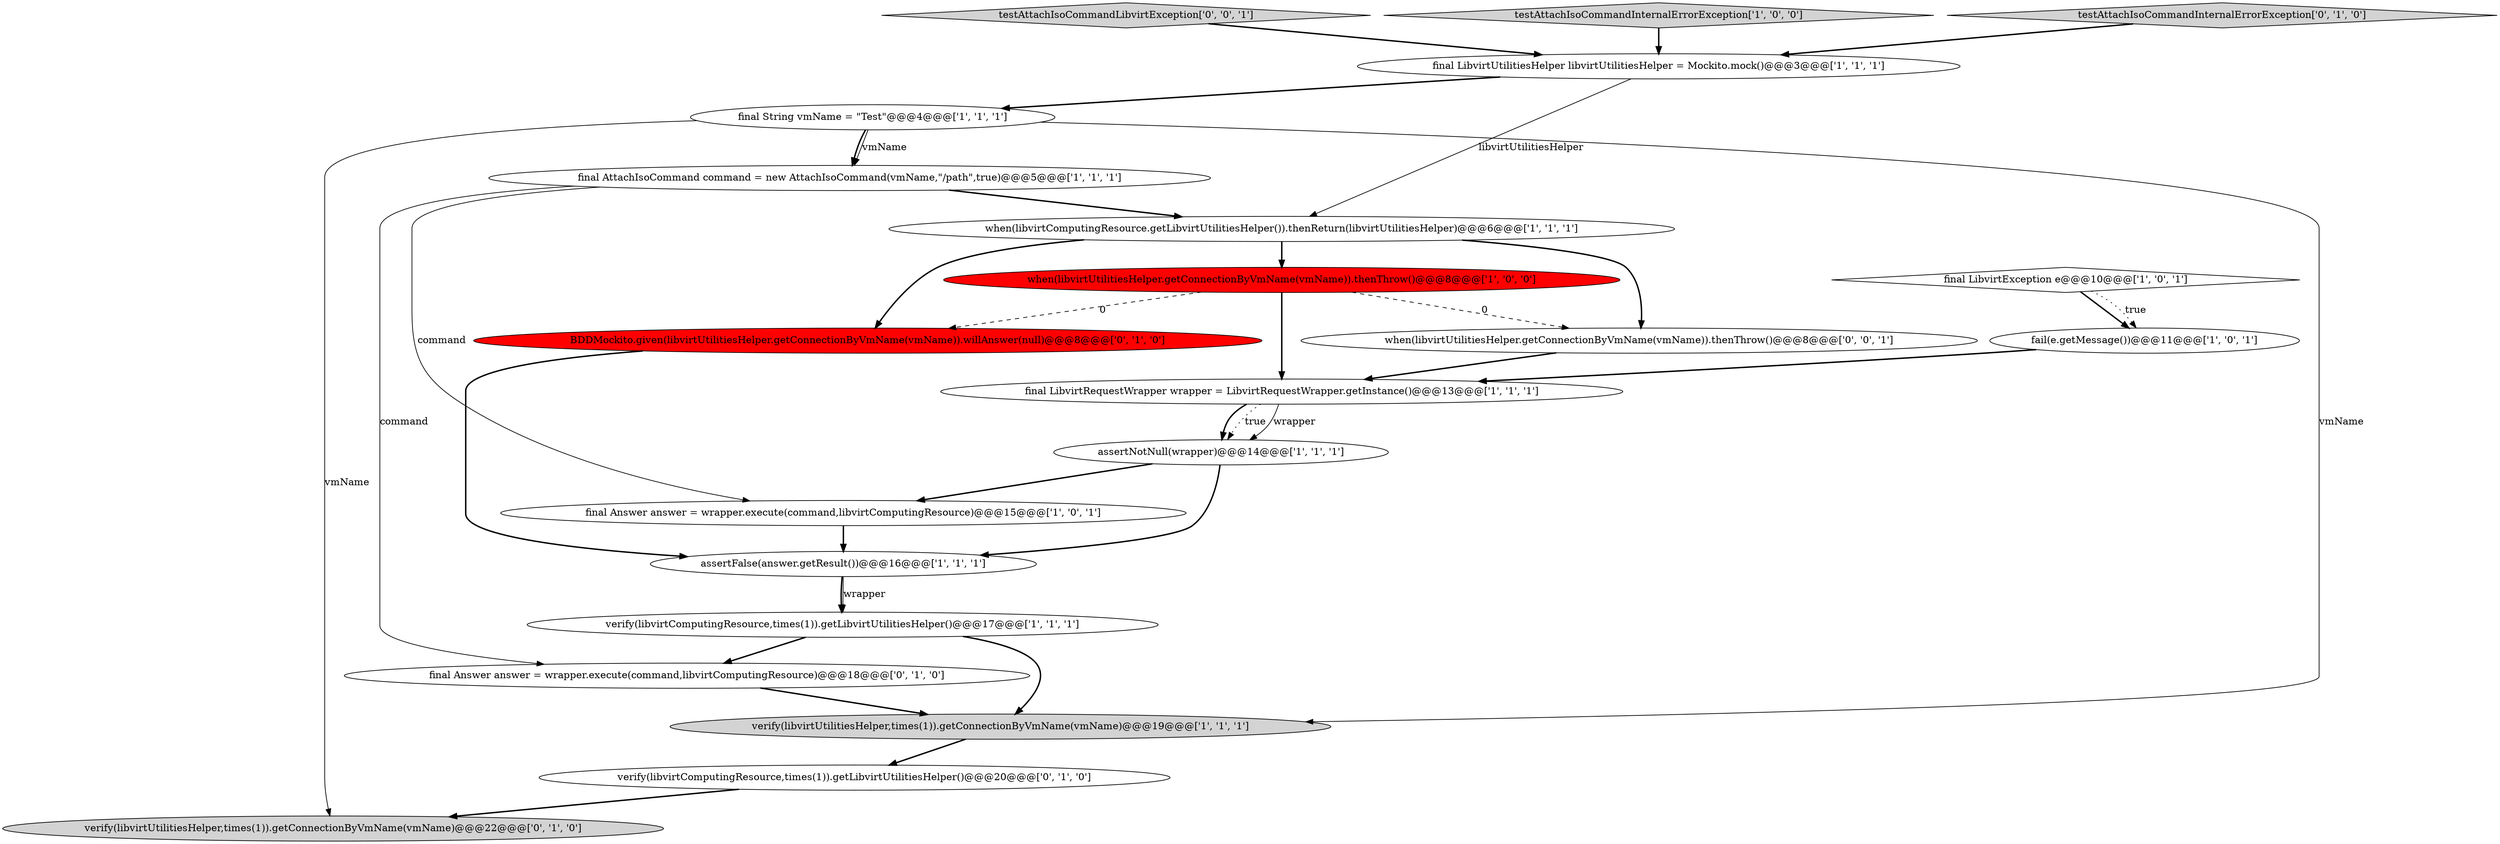 digraph {
5 [style = filled, label = "assertFalse(answer.getResult())@@@16@@@['1', '1', '1']", fillcolor = white, shape = ellipse image = "AAA0AAABBB1BBB"];
0 [style = filled, label = "fail(e.getMessage())@@@11@@@['1', '0', '1']", fillcolor = white, shape = ellipse image = "AAA0AAABBB1BBB"];
14 [style = filled, label = "final Answer answer = wrapper.execute(command,libvirtComputingResource)@@@18@@@['0', '1', '0']", fillcolor = white, shape = ellipse image = "AAA0AAABBB2BBB"];
18 [style = filled, label = "verify(libvirtComputingResource,times(1)).getLibvirtUtilitiesHelper()@@@20@@@['0', '1', '0']", fillcolor = white, shape = ellipse image = "AAA0AAABBB2BBB"];
12 [style = filled, label = "final LibvirtUtilitiesHelper libvirtUtilitiesHelper = Mockito.mock()@@@3@@@['1', '1', '1']", fillcolor = white, shape = ellipse image = "AAA0AAABBB1BBB"];
10 [style = filled, label = "final AttachIsoCommand command = new AttachIsoCommand(vmName,\"/path\",true)@@@5@@@['1', '1', '1']", fillcolor = white, shape = ellipse image = "AAA0AAABBB1BBB"];
2 [style = filled, label = "verify(libvirtUtilitiesHelper,times(1)).getConnectionByVmName(vmName)@@@19@@@['1', '1', '1']", fillcolor = lightgray, shape = ellipse image = "AAA0AAABBB1BBB"];
19 [style = filled, label = "when(libvirtUtilitiesHelper.getConnectionByVmName(vmName)).thenThrow()@@@8@@@['0', '0', '1']", fillcolor = white, shape = ellipse image = "AAA0AAABBB3BBB"];
4 [style = filled, label = "final LibvirtRequestWrapper wrapper = LibvirtRequestWrapper.getInstance()@@@13@@@['1', '1', '1']", fillcolor = white, shape = ellipse image = "AAA0AAABBB1BBB"];
1 [style = filled, label = "final Answer answer = wrapper.execute(command,libvirtComputingResource)@@@15@@@['1', '0', '1']", fillcolor = white, shape = ellipse image = "AAA0AAABBB1BBB"];
8 [style = filled, label = "final LibvirtException e@@@10@@@['1', '0', '1']", fillcolor = white, shape = diamond image = "AAA0AAABBB1BBB"];
6 [style = filled, label = "when(libvirtUtilitiesHelper.getConnectionByVmName(vmName)).thenThrow()@@@8@@@['1', '0', '0']", fillcolor = red, shape = ellipse image = "AAA1AAABBB1BBB"];
13 [style = filled, label = "verify(libvirtComputingResource,times(1)).getLibvirtUtilitiesHelper()@@@17@@@['1', '1', '1']", fillcolor = white, shape = ellipse image = "AAA0AAABBB1BBB"];
16 [style = filled, label = "BDDMockito.given(libvirtUtilitiesHelper.getConnectionByVmName(vmName)).willAnswer(null)@@@8@@@['0', '1', '0']", fillcolor = red, shape = ellipse image = "AAA1AAABBB2BBB"];
3 [style = filled, label = "assertNotNull(wrapper)@@@14@@@['1', '1', '1']", fillcolor = white, shape = ellipse image = "AAA0AAABBB1BBB"];
20 [style = filled, label = "testAttachIsoCommandLibvirtException['0', '0', '1']", fillcolor = lightgray, shape = diamond image = "AAA0AAABBB3BBB"];
9 [style = filled, label = "final String vmName = \"Test\"@@@4@@@['1', '1', '1']", fillcolor = white, shape = ellipse image = "AAA0AAABBB1BBB"];
11 [style = filled, label = "testAttachIsoCommandInternalErrorException['1', '0', '0']", fillcolor = lightgray, shape = diamond image = "AAA0AAABBB1BBB"];
15 [style = filled, label = "verify(libvirtUtilitiesHelper,times(1)).getConnectionByVmName(vmName)@@@22@@@['0', '1', '0']", fillcolor = lightgray, shape = ellipse image = "AAA0AAABBB2BBB"];
7 [style = filled, label = "when(libvirtComputingResource.getLibvirtUtilitiesHelper()).thenReturn(libvirtUtilitiesHelper)@@@6@@@['1', '1', '1']", fillcolor = white, shape = ellipse image = "AAA0AAABBB1BBB"];
17 [style = filled, label = "testAttachIsoCommandInternalErrorException['0', '1', '0']", fillcolor = lightgray, shape = diamond image = "AAA0AAABBB2BBB"];
1->5 [style = bold, label=""];
4->3 [style = bold, label=""];
9->10 [style = solid, label="vmName"];
3->1 [style = bold, label=""];
10->1 [style = solid, label="command"];
18->15 [style = bold, label=""];
2->18 [style = bold, label=""];
11->12 [style = bold, label=""];
9->10 [style = bold, label=""];
12->9 [style = bold, label=""];
10->7 [style = bold, label=""];
9->2 [style = solid, label="vmName"];
8->0 [style = bold, label=""];
12->7 [style = solid, label="libvirtUtilitiesHelper"];
6->4 [style = bold, label=""];
3->5 [style = bold, label=""];
17->12 [style = bold, label=""];
6->16 [style = dashed, label="0"];
4->3 [style = dotted, label="true"];
0->4 [style = bold, label=""];
5->13 [style = solid, label="wrapper"];
4->3 [style = solid, label="wrapper"];
5->13 [style = bold, label=""];
7->16 [style = bold, label=""];
7->6 [style = bold, label=""];
20->12 [style = bold, label=""];
6->19 [style = dashed, label="0"];
16->5 [style = bold, label=""];
8->0 [style = dotted, label="true"];
14->2 [style = bold, label=""];
10->14 [style = solid, label="command"];
19->4 [style = bold, label=""];
7->19 [style = bold, label=""];
13->14 [style = bold, label=""];
9->15 [style = solid, label="vmName"];
13->2 [style = bold, label=""];
}
